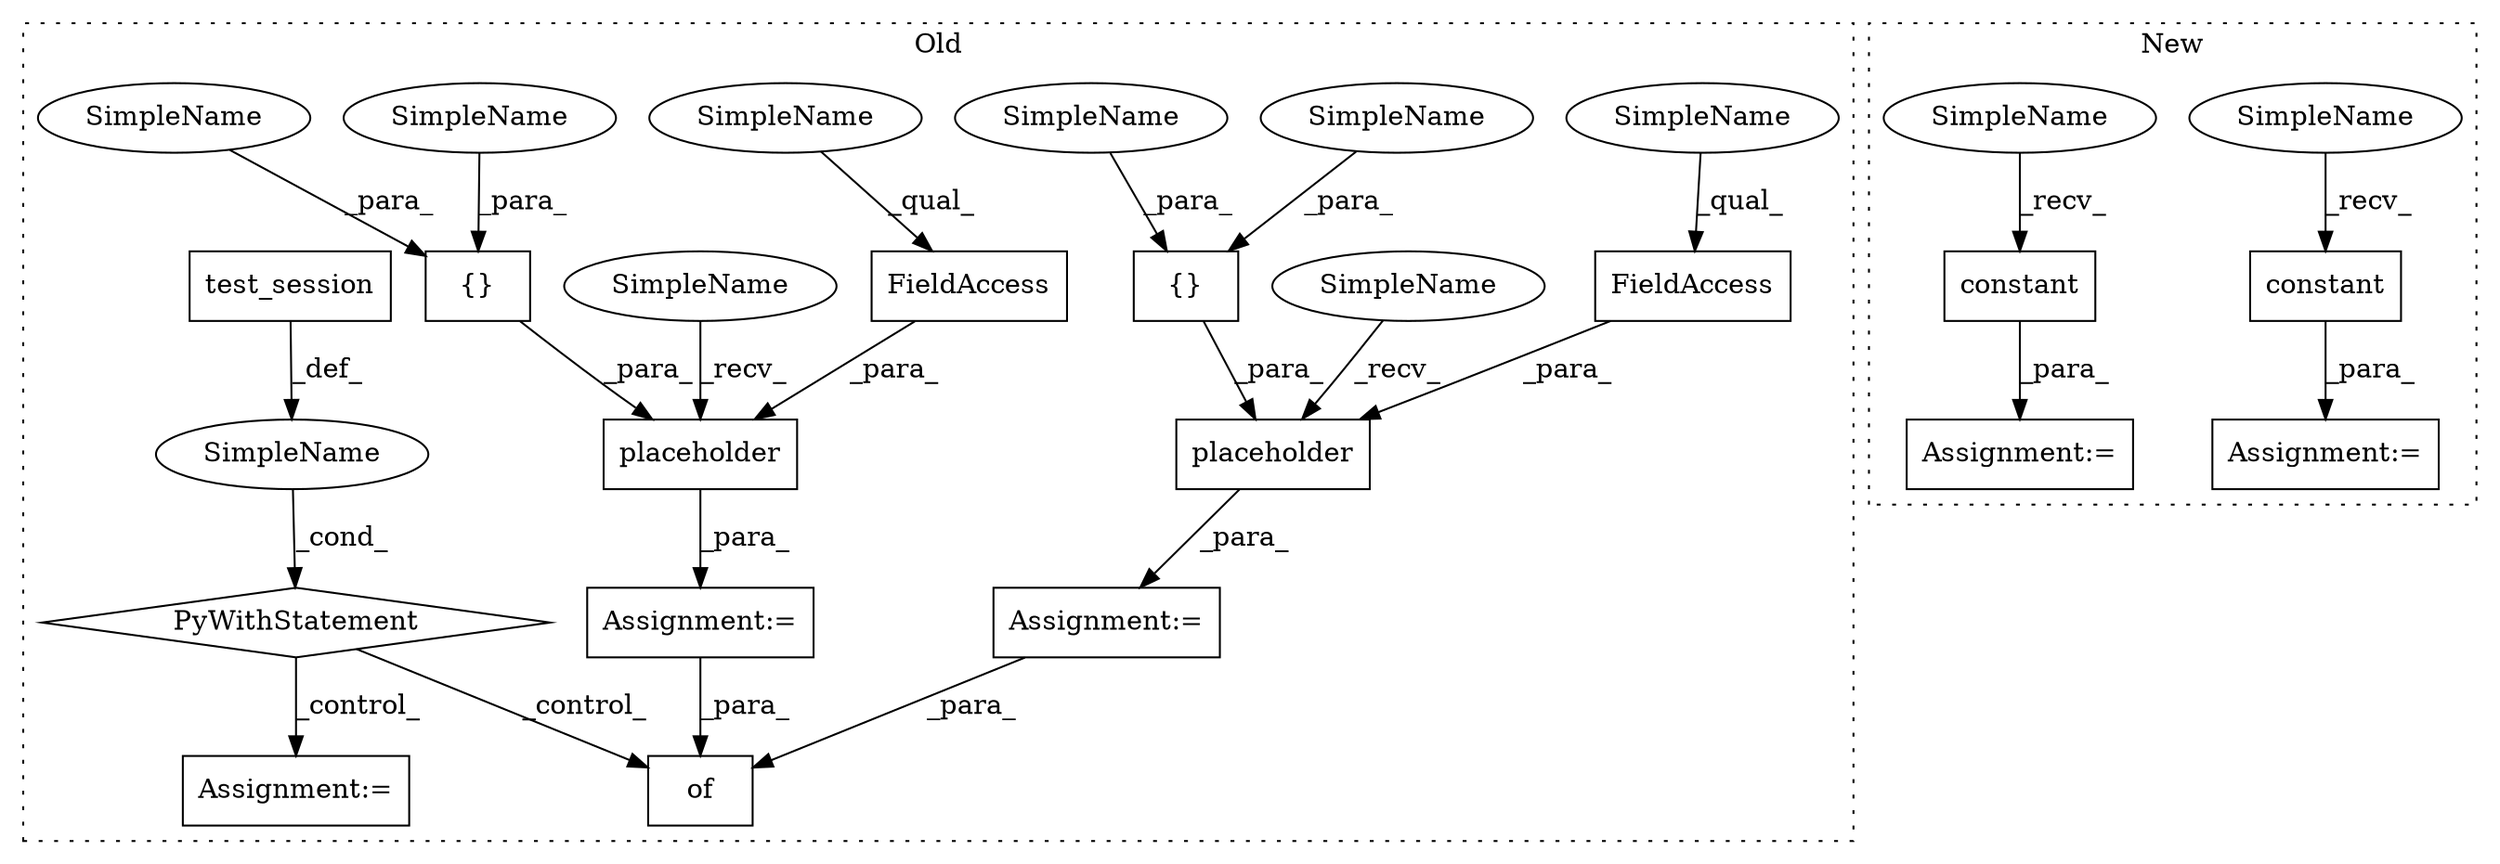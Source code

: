 digraph G {
subgraph cluster0 {
1 [label="test_session" a="32" s="9547" l="14" shape="box"];
3 [label="PyWithStatement" a="104" s="9532,9561" l="10,2" shape="diamond"];
4 [label="SimpleName" a="42" s="" l="" shape="ellipse"];
5 [label="Assignment:=" a="7" s="9575" l="7" shape="box"];
6 [label="of" a="32" s="9910,9984" l="3,1" shape="box"];
7 [label="placeholder" a="32" s="8067,8131" l="12,1" shape="box"];
8 [label="FieldAccess" a="22" s="8079" l="18" shape="box"];
9 [label="{}" a="4" s="8107,8130" l="1,1" shape="box"];
11 [label="Assignment:=" a="7" s="8055" l="1" shape="box"];
12 [label="FieldAccess" a="22" s="8265" l="18" shape="box"];
13 [label="{}" a="4" s="8293,8316" l="1,1" shape="box"];
14 [label="placeholder" a="32" s="8253,8317" l="12,1" shape="box"];
16 [label="Assignment:=" a="7" s="8241" l="1" shape="box"];
18 [label="SimpleName" a="42" s="8119" l="11" shape="ellipse"];
19 [label="SimpleName" a="42" s="8305" l="11" shape="ellipse"];
22 [label="SimpleName" a="42" s="8265" l="10" shape="ellipse"];
23 [label="SimpleName" a="42" s="8056" l="10" shape="ellipse"];
24 [label="SimpleName" a="42" s="8079" l="10" shape="ellipse"];
25 [label="SimpleName" a="42" s="8242" l="10" shape="ellipse"];
26 [label="SimpleName" a="42" s="8294" l="10" shape="ellipse"];
27 [label="SimpleName" a="42" s="8108" l="10" shape="ellipse"];
label = "Old";
style="dotted";
}
subgraph cluster1 {
2 [label="constant" a="32" s="8158,8183" l="9,1" shape="box"];
10 [label="Assignment:=" a="7" s="8146" l="1" shape="box"];
15 [label="constant" a="32" s="8105,8128" l="9,1" shape="box"];
17 [label="Assignment:=" a="7" s="8093" l="1" shape="box"];
20 [label="SimpleName" a="42" s="8094" l="10" shape="ellipse"];
21 [label="SimpleName" a="42" s="8147" l="10" shape="ellipse"];
label = "New";
style="dotted";
}
1 -> 4 [label="_def_"];
2 -> 10 [label="_para_"];
3 -> 5 [label="_control_"];
3 -> 6 [label="_control_"];
4 -> 3 [label="_cond_"];
7 -> 11 [label="_para_"];
8 -> 7 [label="_para_"];
9 -> 7 [label="_para_"];
11 -> 6 [label="_para_"];
12 -> 14 [label="_para_"];
13 -> 14 [label="_para_"];
14 -> 16 [label="_para_"];
15 -> 17 [label="_para_"];
16 -> 6 [label="_para_"];
18 -> 9 [label="_para_"];
19 -> 13 [label="_para_"];
20 -> 15 [label="_recv_"];
21 -> 2 [label="_recv_"];
22 -> 12 [label="_qual_"];
23 -> 7 [label="_recv_"];
24 -> 8 [label="_qual_"];
25 -> 14 [label="_recv_"];
26 -> 13 [label="_para_"];
27 -> 9 [label="_para_"];
}